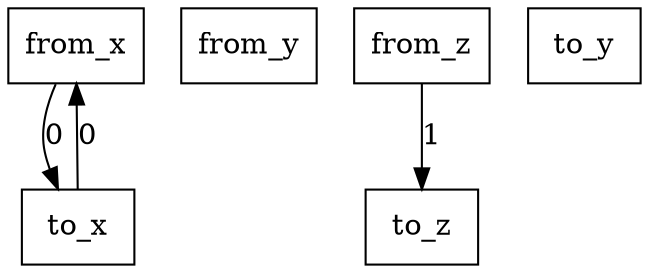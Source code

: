 digraph {
    graph [rankdir=TB
          ,bgcolor=transparent];
    node [shape=box
         ,fillcolor=white
         ,style=filled];
    0 [label=<from_x>];
    1 [label=<from_y>];
    2 [label=<from_z>];
    3 [label=<to_x>];
    4 [label=<to_y>];
    5 [label=<to_z>];
    0 -> 3 [label=0];
    2 -> 5 [label=1];
    3 -> 0 [label=0];
}